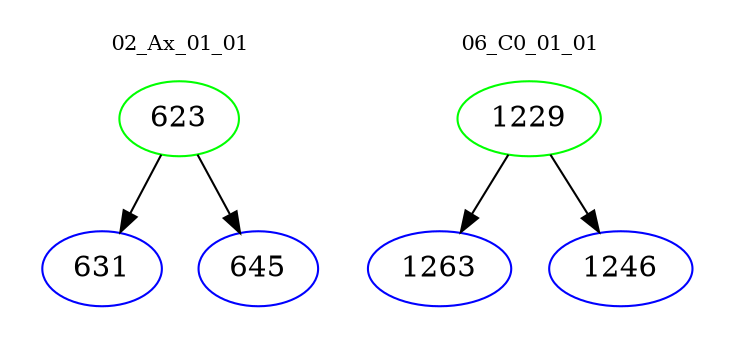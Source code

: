 digraph{
subgraph cluster_0 {
color = white
label = "02_Ax_01_01";
fontsize=10;
T0_623 [label="623", color="green"]
T0_623 -> T0_631 [color="black"]
T0_631 [label="631", color="blue"]
T0_623 -> T0_645 [color="black"]
T0_645 [label="645", color="blue"]
}
subgraph cluster_1 {
color = white
label = "06_C0_01_01";
fontsize=10;
T1_1229 [label="1229", color="green"]
T1_1229 -> T1_1263 [color="black"]
T1_1263 [label="1263", color="blue"]
T1_1229 -> T1_1246 [color="black"]
T1_1246 [label="1246", color="blue"]
}
}

